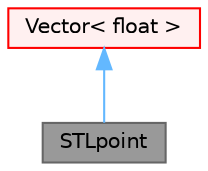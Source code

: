 digraph "STLpoint"
{
 // LATEX_PDF_SIZE
  bgcolor="transparent";
  edge [fontname=Helvetica,fontsize=10,labelfontname=Helvetica,labelfontsize=10];
  node [fontname=Helvetica,fontsize=10,shape=box,height=0.2,width=0.4];
  Node1 [id="Node000001",label="STLpoint",height=0.2,width=0.4,color="gray40", fillcolor="grey60", style="filled", fontcolor="black",tooltip="A vertex point or facet normal representation for STL files."];
  Node2 -> Node1 [id="edge1_Node000001_Node000002",dir="back",color="steelblue1",style="solid",tooltip=" "];
  Node2 [id="Node000002",label="Vector\< float \>",height=0.2,width=0.4,color="red", fillcolor="#FFF0F0", style="filled",URL="$classFoam_1_1Vector.html",tooltip=" "];
}
